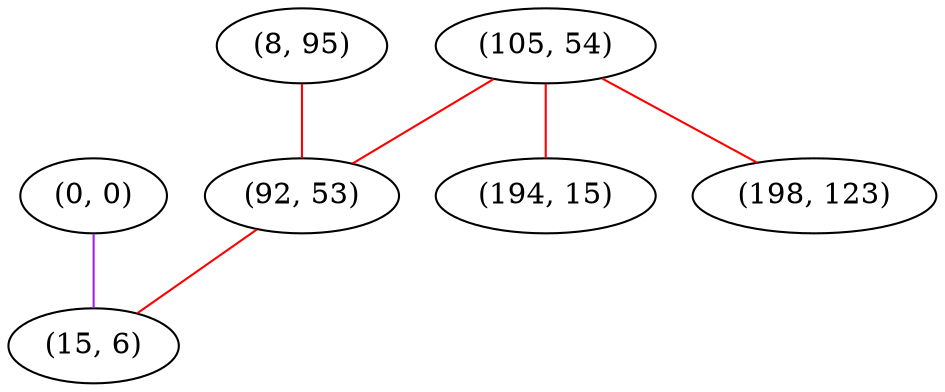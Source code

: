 graph "" {
"(0, 0)";
"(105, 54)";
"(8, 95)";
"(92, 53)";
"(194, 15)";
"(15, 6)";
"(198, 123)";
"(0, 0)" -- "(15, 6)"  [color=purple, key=0, weight=4];
"(105, 54)" -- "(92, 53)"  [color=red, key=0, weight=1];
"(105, 54)" -- "(198, 123)"  [color=red, key=0, weight=1];
"(105, 54)" -- "(194, 15)"  [color=red, key=0, weight=1];
"(8, 95)" -- "(92, 53)"  [color=red, key=0, weight=1];
"(92, 53)" -- "(15, 6)"  [color=red, key=0, weight=1];
}
